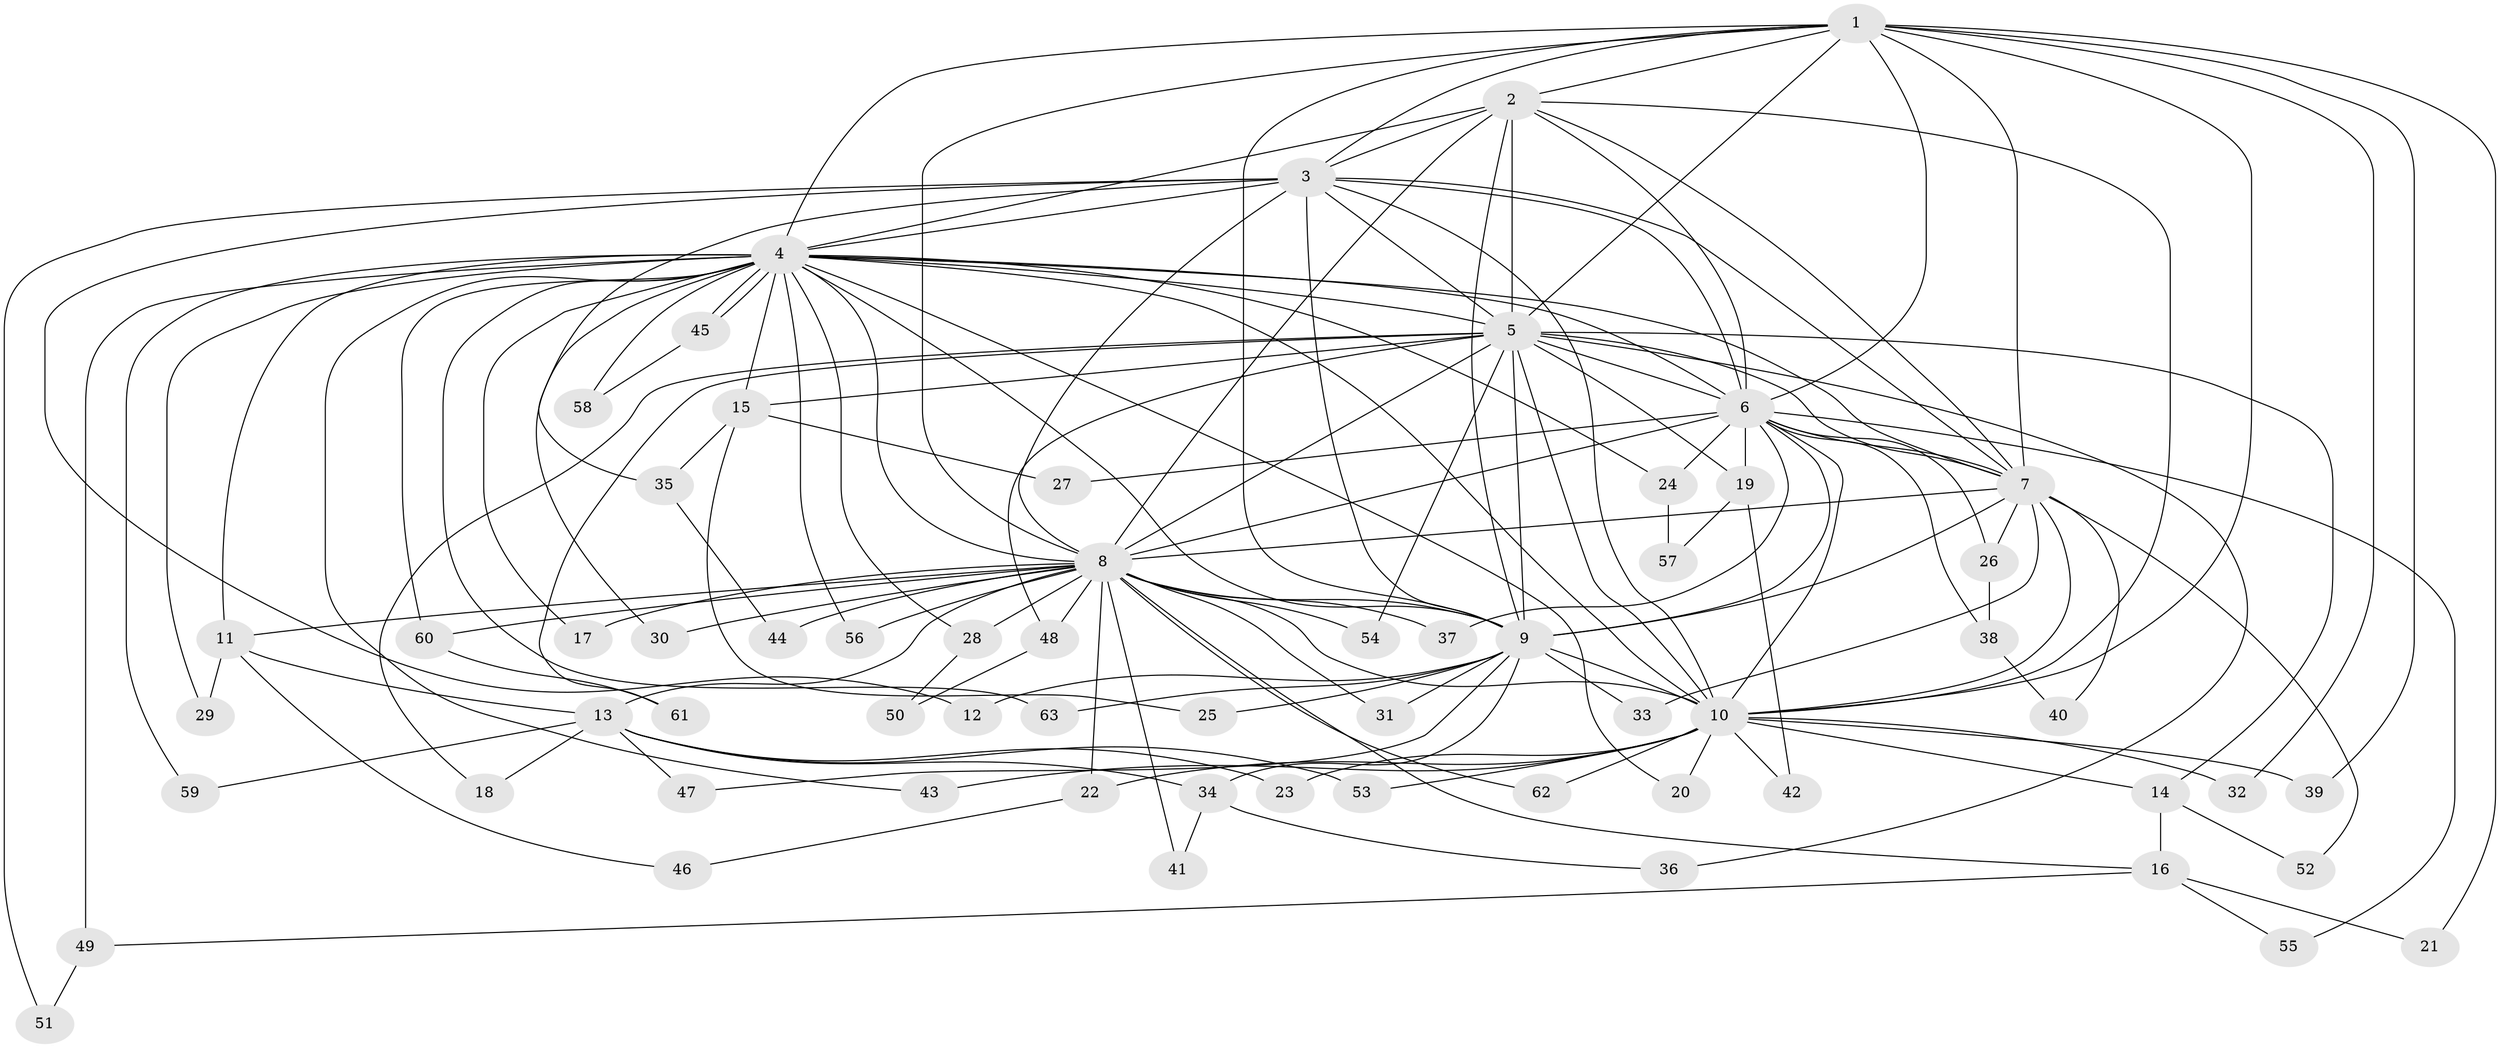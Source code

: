 // Generated by graph-tools (version 1.1) at 2025/01/03/09/25 03:01:23]
// undirected, 63 vertices, 151 edges
graph export_dot {
graph [start="1"]
  node [color=gray90,style=filled];
  1;
  2;
  3;
  4;
  5;
  6;
  7;
  8;
  9;
  10;
  11;
  12;
  13;
  14;
  15;
  16;
  17;
  18;
  19;
  20;
  21;
  22;
  23;
  24;
  25;
  26;
  27;
  28;
  29;
  30;
  31;
  32;
  33;
  34;
  35;
  36;
  37;
  38;
  39;
  40;
  41;
  42;
  43;
  44;
  45;
  46;
  47;
  48;
  49;
  50;
  51;
  52;
  53;
  54;
  55;
  56;
  57;
  58;
  59;
  60;
  61;
  62;
  63;
  1 -- 2;
  1 -- 3;
  1 -- 4;
  1 -- 5;
  1 -- 6;
  1 -- 7;
  1 -- 8;
  1 -- 9;
  1 -- 10;
  1 -- 21;
  1 -- 32;
  1 -- 39;
  2 -- 3;
  2 -- 4;
  2 -- 5;
  2 -- 6;
  2 -- 7;
  2 -- 8;
  2 -- 9;
  2 -- 10;
  3 -- 4;
  3 -- 5;
  3 -- 6;
  3 -- 7;
  3 -- 8;
  3 -- 9;
  3 -- 10;
  3 -- 12;
  3 -- 35;
  3 -- 51;
  4 -- 5;
  4 -- 6;
  4 -- 7;
  4 -- 8;
  4 -- 9;
  4 -- 10;
  4 -- 11;
  4 -- 15;
  4 -- 17;
  4 -- 20;
  4 -- 24;
  4 -- 28;
  4 -- 29;
  4 -- 30;
  4 -- 43;
  4 -- 45;
  4 -- 45;
  4 -- 49;
  4 -- 56;
  4 -- 58;
  4 -- 59;
  4 -- 60;
  4 -- 63;
  5 -- 6;
  5 -- 7;
  5 -- 8;
  5 -- 9;
  5 -- 10;
  5 -- 14;
  5 -- 15;
  5 -- 18;
  5 -- 19;
  5 -- 36;
  5 -- 48;
  5 -- 54;
  5 -- 61;
  6 -- 7;
  6 -- 8;
  6 -- 9;
  6 -- 10;
  6 -- 19;
  6 -- 24;
  6 -- 26;
  6 -- 27;
  6 -- 37;
  6 -- 38;
  6 -- 55;
  7 -- 8;
  7 -- 9;
  7 -- 10;
  7 -- 26;
  7 -- 33;
  7 -- 40;
  7 -- 52;
  8 -- 9;
  8 -- 10;
  8 -- 11;
  8 -- 13;
  8 -- 16;
  8 -- 17;
  8 -- 22;
  8 -- 28;
  8 -- 30;
  8 -- 31;
  8 -- 37;
  8 -- 41;
  8 -- 44;
  8 -- 48;
  8 -- 54;
  8 -- 56;
  8 -- 60;
  8 -- 62;
  9 -- 10;
  9 -- 12;
  9 -- 25;
  9 -- 31;
  9 -- 33;
  9 -- 34;
  9 -- 47;
  9 -- 63;
  10 -- 14;
  10 -- 20;
  10 -- 22;
  10 -- 23;
  10 -- 32;
  10 -- 39;
  10 -- 42;
  10 -- 43;
  10 -- 53;
  10 -- 62;
  11 -- 13;
  11 -- 29;
  11 -- 46;
  13 -- 18;
  13 -- 23;
  13 -- 34;
  13 -- 47;
  13 -- 53;
  13 -- 59;
  14 -- 16;
  14 -- 52;
  15 -- 25;
  15 -- 27;
  15 -- 35;
  16 -- 21;
  16 -- 49;
  16 -- 55;
  19 -- 42;
  19 -- 57;
  22 -- 46;
  24 -- 57;
  26 -- 38;
  28 -- 50;
  34 -- 36;
  34 -- 41;
  35 -- 44;
  38 -- 40;
  45 -- 58;
  48 -- 50;
  49 -- 51;
  60 -- 61;
}

